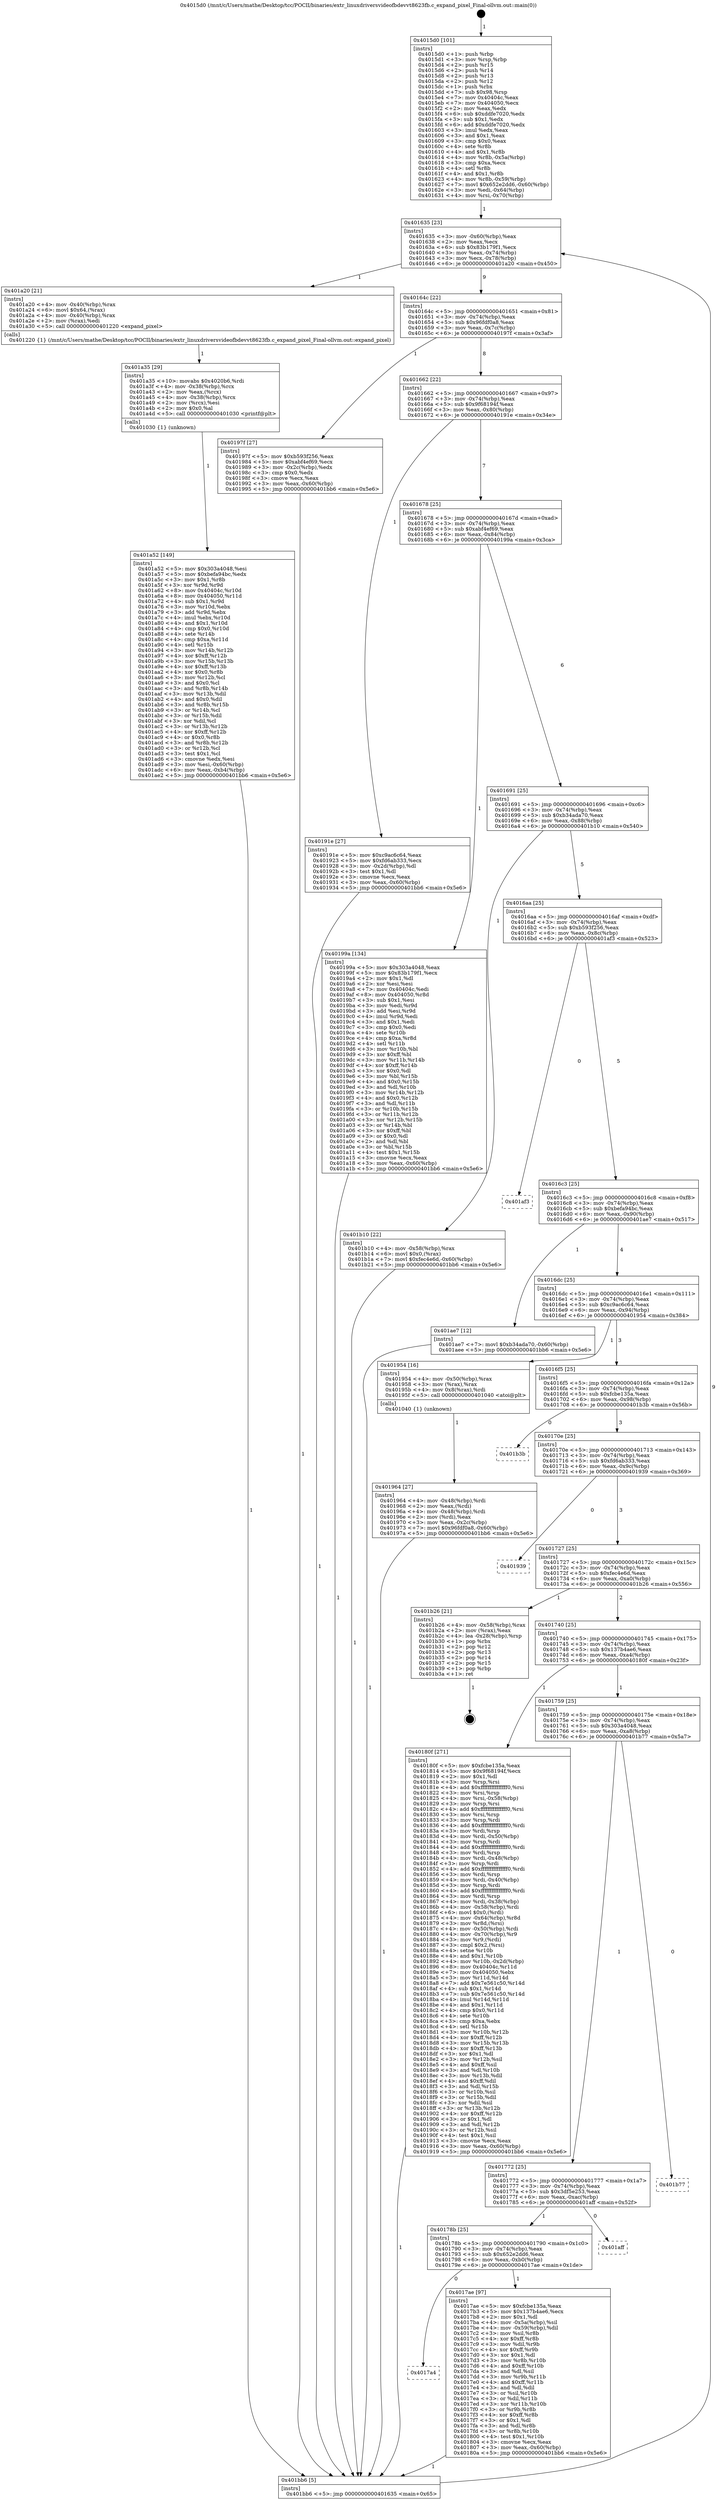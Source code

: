 digraph "0x4015d0" {
  label = "0x4015d0 (/mnt/c/Users/mathe/Desktop/tcc/POCII/binaries/extr_linuxdriversvideofbdevvt8623fb.c_expand_pixel_Final-ollvm.out::main(0))"
  labelloc = "t"
  node[shape=record]

  Entry [label="",width=0.3,height=0.3,shape=circle,fillcolor=black,style=filled]
  "0x401635" [label="{
     0x401635 [23]\l
     | [instrs]\l
     &nbsp;&nbsp;0x401635 \<+3\>: mov -0x60(%rbp),%eax\l
     &nbsp;&nbsp;0x401638 \<+2\>: mov %eax,%ecx\l
     &nbsp;&nbsp;0x40163a \<+6\>: sub $0x83b179f1,%ecx\l
     &nbsp;&nbsp;0x401640 \<+3\>: mov %eax,-0x74(%rbp)\l
     &nbsp;&nbsp;0x401643 \<+3\>: mov %ecx,-0x78(%rbp)\l
     &nbsp;&nbsp;0x401646 \<+6\>: je 0000000000401a20 \<main+0x450\>\l
  }"]
  "0x401a20" [label="{
     0x401a20 [21]\l
     | [instrs]\l
     &nbsp;&nbsp;0x401a20 \<+4\>: mov -0x40(%rbp),%rax\l
     &nbsp;&nbsp;0x401a24 \<+6\>: movl $0x64,(%rax)\l
     &nbsp;&nbsp;0x401a2a \<+4\>: mov -0x40(%rbp),%rax\l
     &nbsp;&nbsp;0x401a2e \<+2\>: mov (%rax),%edi\l
     &nbsp;&nbsp;0x401a30 \<+5\>: call 0000000000401220 \<expand_pixel\>\l
     | [calls]\l
     &nbsp;&nbsp;0x401220 \{1\} (/mnt/c/Users/mathe/Desktop/tcc/POCII/binaries/extr_linuxdriversvideofbdevvt8623fb.c_expand_pixel_Final-ollvm.out::expand_pixel)\l
  }"]
  "0x40164c" [label="{
     0x40164c [22]\l
     | [instrs]\l
     &nbsp;&nbsp;0x40164c \<+5\>: jmp 0000000000401651 \<main+0x81\>\l
     &nbsp;&nbsp;0x401651 \<+3\>: mov -0x74(%rbp),%eax\l
     &nbsp;&nbsp;0x401654 \<+5\>: sub $0x96fdf0a8,%eax\l
     &nbsp;&nbsp;0x401659 \<+3\>: mov %eax,-0x7c(%rbp)\l
     &nbsp;&nbsp;0x40165c \<+6\>: je 000000000040197f \<main+0x3af\>\l
  }"]
  Exit [label="",width=0.3,height=0.3,shape=circle,fillcolor=black,style=filled,peripheries=2]
  "0x40197f" [label="{
     0x40197f [27]\l
     | [instrs]\l
     &nbsp;&nbsp;0x40197f \<+5\>: mov $0xb593f256,%eax\l
     &nbsp;&nbsp;0x401984 \<+5\>: mov $0xabf4ef69,%ecx\l
     &nbsp;&nbsp;0x401989 \<+3\>: mov -0x2c(%rbp),%edx\l
     &nbsp;&nbsp;0x40198c \<+3\>: cmp $0x0,%edx\l
     &nbsp;&nbsp;0x40198f \<+3\>: cmove %ecx,%eax\l
     &nbsp;&nbsp;0x401992 \<+3\>: mov %eax,-0x60(%rbp)\l
     &nbsp;&nbsp;0x401995 \<+5\>: jmp 0000000000401bb6 \<main+0x5e6\>\l
  }"]
  "0x401662" [label="{
     0x401662 [22]\l
     | [instrs]\l
     &nbsp;&nbsp;0x401662 \<+5\>: jmp 0000000000401667 \<main+0x97\>\l
     &nbsp;&nbsp;0x401667 \<+3\>: mov -0x74(%rbp),%eax\l
     &nbsp;&nbsp;0x40166a \<+5\>: sub $0x9f68194f,%eax\l
     &nbsp;&nbsp;0x40166f \<+3\>: mov %eax,-0x80(%rbp)\l
     &nbsp;&nbsp;0x401672 \<+6\>: je 000000000040191e \<main+0x34e\>\l
  }"]
  "0x401a52" [label="{
     0x401a52 [149]\l
     | [instrs]\l
     &nbsp;&nbsp;0x401a52 \<+5\>: mov $0x303a4048,%esi\l
     &nbsp;&nbsp;0x401a57 \<+5\>: mov $0xbefa94bc,%edx\l
     &nbsp;&nbsp;0x401a5c \<+3\>: mov $0x1,%r8b\l
     &nbsp;&nbsp;0x401a5f \<+3\>: xor %r9d,%r9d\l
     &nbsp;&nbsp;0x401a62 \<+8\>: mov 0x40404c,%r10d\l
     &nbsp;&nbsp;0x401a6a \<+8\>: mov 0x404050,%r11d\l
     &nbsp;&nbsp;0x401a72 \<+4\>: sub $0x1,%r9d\l
     &nbsp;&nbsp;0x401a76 \<+3\>: mov %r10d,%ebx\l
     &nbsp;&nbsp;0x401a79 \<+3\>: add %r9d,%ebx\l
     &nbsp;&nbsp;0x401a7c \<+4\>: imul %ebx,%r10d\l
     &nbsp;&nbsp;0x401a80 \<+4\>: and $0x1,%r10d\l
     &nbsp;&nbsp;0x401a84 \<+4\>: cmp $0x0,%r10d\l
     &nbsp;&nbsp;0x401a88 \<+4\>: sete %r14b\l
     &nbsp;&nbsp;0x401a8c \<+4\>: cmp $0xa,%r11d\l
     &nbsp;&nbsp;0x401a90 \<+4\>: setl %r15b\l
     &nbsp;&nbsp;0x401a94 \<+3\>: mov %r14b,%r12b\l
     &nbsp;&nbsp;0x401a97 \<+4\>: xor $0xff,%r12b\l
     &nbsp;&nbsp;0x401a9b \<+3\>: mov %r15b,%r13b\l
     &nbsp;&nbsp;0x401a9e \<+4\>: xor $0xff,%r13b\l
     &nbsp;&nbsp;0x401aa2 \<+4\>: xor $0x0,%r8b\l
     &nbsp;&nbsp;0x401aa6 \<+3\>: mov %r12b,%cl\l
     &nbsp;&nbsp;0x401aa9 \<+3\>: and $0x0,%cl\l
     &nbsp;&nbsp;0x401aac \<+3\>: and %r8b,%r14b\l
     &nbsp;&nbsp;0x401aaf \<+3\>: mov %r13b,%dil\l
     &nbsp;&nbsp;0x401ab2 \<+4\>: and $0x0,%dil\l
     &nbsp;&nbsp;0x401ab6 \<+3\>: and %r8b,%r15b\l
     &nbsp;&nbsp;0x401ab9 \<+3\>: or %r14b,%cl\l
     &nbsp;&nbsp;0x401abc \<+3\>: or %r15b,%dil\l
     &nbsp;&nbsp;0x401abf \<+3\>: xor %dil,%cl\l
     &nbsp;&nbsp;0x401ac2 \<+3\>: or %r13b,%r12b\l
     &nbsp;&nbsp;0x401ac5 \<+4\>: xor $0xff,%r12b\l
     &nbsp;&nbsp;0x401ac9 \<+4\>: or $0x0,%r8b\l
     &nbsp;&nbsp;0x401acd \<+3\>: and %r8b,%r12b\l
     &nbsp;&nbsp;0x401ad0 \<+3\>: or %r12b,%cl\l
     &nbsp;&nbsp;0x401ad3 \<+3\>: test $0x1,%cl\l
     &nbsp;&nbsp;0x401ad6 \<+3\>: cmovne %edx,%esi\l
     &nbsp;&nbsp;0x401ad9 \<+3\>: mov %esi,-0x60(%rbp)\l
     &nbsp;&nbsp;0x401adc \<+6\>: mov %eax,-0xb4(%rbp)\l
     &nbsp;&nbsp;0x401ae2 \<+5\>: jmp 0000000000401bb6 \<main+0x5e6\>\l
  }"]
  "0x40191e" [label="{
     0x40191e [27]\l
     | [instrs]\l
     &nbsp;&nbsp;0x40191e \<+5\>: mov $0xc9ac6c64,%eax\l
     &nbsp;&nbsp;0x401923 \<+5\>: mov $0xfd6ab333,%ecx\l
     &nbsp;&nbsp;0x401928 \<+3\>: mov -0x2d(%rbp),%dl\l
     &nbsp;&nbsp;0x40192b \<+3\>: test $0x1,%dl\l
     &nbsp;&nbsp;0x40192e \<+3\>: cmovne %ecx,%eax\l
     &nbsp;&nbsp;0x401931 \<+3\>: mov %eax,-0x60(%rbp)\l
     &nbsp;&nbsp;0x401934 \<+5\>: jmp 0000000000401bb6 \<main+0x5e6\>\l
  }"]
  "0x401678" [label="{
     0x401678 [25]\l
     | [instrs]\l
     &nbsp;&nbsp;0x401678 \<+5\>: jmp 000000000040167d \<main+0xad\>\l
     &nbsp;&nbsp;0x40167d \<+3\>: mov -0x74(%rbp),%eax\l
     &nbsp;&nbsp;0x401680 \<+5\>: sub $0xabf4ef69,%eax\l
     &nbsp;&nbsp;0x401685 \<+6\>: mov %eax,-0x84(%rbp)\l
     &nbsp;&nbsp;0x40168b \<+6\>: je 000000000040199a \<main+0x3ca\>\l
  }"]
  "0x401a35" [label="{
     0x401a35 [29]\l
     | [instrs]\l
     &nbsp;&nbsp;0x401a35 \<+10\>: movabs $0x4020b6,%rdi\l
     &nbsp;&nbsp;0x401a3f \<+4\>: mov -0x38(%rbp),%rcx\l
     &nbsp;&nbsp;0x401a43 \<+2\>: mov %eax,(%rcx)\l
     &nbsp;&nbsp;0x401a45 \<+4\>: mov -0x38(%rbp),%rcx\l
     &nbsp;&nbsp;0x401a49 \<+2\>: mov (%rcx),%esi\l
     &nbsp;&nbsp;0x401a4b \<+2\>: mov $0x0,%al\l
     &nbsp;&nbsp;0x401a4d \<+5\>: call 0000000000401030 \<printf@plt\>\l
     | [calls]\l
     &nbsp;&nbsp;0x401030 \{1\} (unknown)\l
  }"]
  "0x40199a" [label="{
     0x40199a [134]\l
     | [instrs]\l
     &nbsp;&nbsp;0x40199a \<+5\>: mov $0x303a4048,%eax\l
     &nbsp;&nbsp;0x40199f \<+5\>: mov $0x83b179f1,%ecx\l
     &nbsp;&nbsp;0x4019a4 \<+2\>: mov $0x1,%dl\l
     &nbsp;&nbsp;0x4019a6 \<+2\>: xor %esi,%esi\l
     &nbsp;&nbsp;0x4019a8 \<+7\>: mov 0x40404c,%edi\l
     &nbsp;&nbsp;0x4019af \<+8\>: mov 0x404050,%r8d\l
     &nbsp;&nbsp;0x4019b7 \<+3\>: sub $0x1,%esi\l
     &nbsp;&nbsp;0x4019ba \<+3\>: mov %edi,%r9d\l
     &nbsp;&nbsp;0x4019bd \<+3\>: add %esi,%r9d\l
     &nbsp;&nbsp;0x4019c0 \<+4\>: imul %r9d,%edi\l
     &nbsp;&nbsp;0x4019c4 \<+3\>: and $0x1,%edi\l
     &nbsp;&nbsp;0x4019c7 \<+3\>: cmp $0x0,%edi\l
     &nbsp;&nbsp;0x4019ca \<+4\>: sete %r10b\l
     &nbsp;&nbsp;0x4019ce \<+4\>: cmp $0xa,%r8d\l
     &nbsp;&nbsp;0x4019d2 \<+4\>: setl %r11b\l
     &nbsp;&nbsp;0x4019d6 \<+3\>: mov %r10b,%bl\l
     &nbsp;&nbsp;0x4019d9 \<+3\>: xor $0xff,%bl\l
     &nbsp;&nbsp;0x4019dc \<+3\>: mov %r11b,%r14b\l
     &nbsp;&nbsp;0x4019df \<+4\>: xor $0xff,%r14b\l
     &nbsp;&nbsp;0x4019e3 \<+3\>: xor $0x0,%dl\l
     &nbsp;&nbsp;0x4019e6 \<+3\>: mov %bl,%r15b\l
     &nbsp;&nbsp;0x4019e9 \<+4\>: and $0x0,%r15b\l
     &nbsp;&nbsp;0x4019ed \<+3\>: and %dl,%r10b\l
     &nbsp;&nbsp;0x4019f0 \<+3\>: mov %r14b,%r12b\l
     &nbsp;&nbsp;0x4019f3 \<+4\>: and $0x0,%r12b\l
     &nbsp;&nbsp;0x4019f7 \<+3\>: and %dl,%r11b\l
     &nbsp;&nbsp;0x4019fa \<+3\>: or %r10b,%r15b\l
     &nbsp;&nbsp;0x4019fd \<+3\>: or %r11b,%r12b\l
     &nbsp;&nbsp;0x401a00 \<+3\>: xor %r12b,%r15b\l
     &nbsp;&nbsp;0x401a03 \<+3\>: or %r14b,%bl\l
     &nbsp;&nbsp;0x401a06 \<+3\>: xor $0xff,%bl\l
     &nbsp;&nbsp;0x401a09 \<+3\>: or $0x0,%dl\l
     &nbsp;&nbsp;0x401a0c \<+2\>: and %dl,%bl\l
     &nbsp;&nbsp;0x401a0e \<+3\>: or %bl,%r15b\l
     &nbsp;&nbsp;0x401a11 \<+4\>: test $0x1,%r15b\l
     &nbsp;&nbsp;0x401a15 \<+3\>: cmovne %ecx,%eax\l
     &nbsp;&nbsp;0x401a18 \<+3\>: mov %eax,-0x60(%rbp)\l
     &nbsp;&nbsp;0x401a1b \<+5\>: jmp 0000000000401bb6 \<main+0x5e6\>\l
  }"]
  "0x401691" [label="{
     0x401691 [25]\l
     | [instrs]\l
     &nbsp;&nbsp;0x401691 \<+5\>: jmp 0000000000401696 \<main+0xc6\>\l
     &nbsp;&nbsp;0x401696 \<+3\>: mov -0x74(%rbp),%eax\l
     &nbsp;&nbsp;0x401699 \<+5\>: sub $0xb34ada70,%eax\l
     &nbsp;&nbsp;0x40169e \<+6\>: mov %eax,-0x88(%rbp)\l
     &nbsp;&nbsp;0x4016a4 \<+6\>: je 0000000000401b10 \<main+0x540\>\l
  }"]
  "0x401964" [label="{
     0x401964 [27]\l
     | [instrs]\l
     &nbsp;&nbsp;0x401964 \<+4\>: mov -0x48(%rbp),%rdi\l
     &nbsp;&nbsp;0x401968 \<+2\>: mov %eax,(%rdi)\l
     &nbsp;&nbsp;0x40196a \<+4\>: mov -0x48(%rbp),%rdi\l
     &nbsp;&nbsp;0x40196e \<+2\>: mov (%rdi),%eax\l
     &nbsp;&nbsp;0x401970 \<+3\>: mov %eax,-0x2c(%rbp)\l
     &nbsp;&nbsp;0x401973 \<+7\>: movl $0x96fdf0a8,-0x60(%rbp)\l
     &nbsp;&nbsp;0x40197a \<+5\>: jmp 0000000000401bb6 \<main+0x5e6\>\l
  }"]
  "0x401b10" [label="{
     0x401b10 [22]\l
     | [instrs]\l
     &nbsp;&nbsp;0x401b10 \<+4\>: mov -0x58(%rbp),%rax\l
     &nbsp;&nbsp;0x401b14 \<+6\>: movl $0x0,(%rax)\l
     &nbsp;&nbsp;0x401b1a \<+7\>: movl $0xfec4e6d,-0x60(%rbp)\l
     &nbsp;&nbsp;0x401b21 \<+5\>: jmp 0000000000401bb6 \<main+0x5e6\>\l
  }"]
  "0x4016aa" [label="{
     0x4016aa [25]\l
     | [instrs]\l
     &nbsp;&nbsp;0x4016aa \<+5\>: jmp 00000000004016af \<main+0xdf\>\l
     &nbsp;&nbsp;0x4016af \<+3\>: mov -0x74(%rbp),%eax\l
     &nbsp;&nbsp;0x4016b2 \<+5\>: sub $0xb593f256,%eax\l
     &nbsp;&nbsp;0x4016b7 \<+6\>: mov %eax,-0x8c(%rbp)\l
     &nbsp;&nbsp;0x4016bd \<+6\>: je 0000000000401af3 \<main+0x523\>\l
  }"]
  "0x4015d0" [label="{
     0x4015d0 [101]\l
     | [instrs]\l
     &nbsp;&nbsp;0x4015d0 \<+1\>: push %rbp\l
     &nbsp;&nbsp;0x4015d1 \<+3\>: mov %rsp,%rbp\l
     &nbsp;&nbsp;0x4015d4 \<+2\>: push %r15\l
     &nbsp;&nbsp;0x4015d6 \<+2\>: push %r14\l
     &nbsp;&nbsp;0x4015d8 \<+2\>: push %r13\l
     &nbsp;&nbsp;0x4015da \<+2\>: push %r12\l
     &nbsp;&nbsp;0x4015dc \<+1\>: push %rbx\l
     &nbsp;&nbsp;0x4015dd \<+7\>: sub $0x98,%rsp\l
     &nbsp;&nbsp;0x4015e4 \<+7\>: mov 0x40404c,%eax\l
     &nbsp;&nbsp;0x4015eb \<+7\>: mov 0x404050,%ecx\l
     &nbsp;&nbsp;0x4015f2 \<+2\>: mov %eax,%edx\l
     &nbsp;&nbsp;0x4015f4 \<+6\>: sub $0xddfe7020,%edx\l
     &nbsp;&nbsp;0x4015fa \<+3\>: sub $0x1,%edx\l
     &nbsp;&nbsp;0x4015fd \<+6\>: add $0xddfe7020,%edx\l
     &nbsp;&nbsp;0x401603 \<+3\>: imul %edx,%eax\l
     &nbsp;&nbsp;0x401606 \<+3\>: and $0x1,%eax\l
     &nbsp;&nbsp;0x401609 \<+3\>: cmp $0x0,%eax\l
     &nbsp;&nbsp;0x40160c \<+4\>: sete %r8b\l
     &nbsp;&nbsp;0x401610 \<+4\>: and $0x1,%r8b\l
     &nbsp;&nbsp;0x401614 \<+4\>: mov %r8b,-0x5a(%rbp)\l
     &nbsp;&nbsp;0x401618 \<+3\>: cmp $0xa,%ecx\l
     &nbsp;&nbsp;0x40161b \<+4\>: setl %r8b\l
     &nbsp;&nbsp;0x40161f \<+4\>: and $0x1,%r8b\l
     &nbsp;&nbsp;0x401623 \<+4\>: mov %r8b,-0x59(%rbp)\l
     &nbsp;&nbsp;0x401627 \<+7\>: movl $0x652e2dd6,-0x60(%rbp)\l
     &nbsp;&nbsp;0x40162e \<+3\>: mov %edi,-0x64(%rbp)\l
     &nbsp;&nbsp;0x401631 \<+4\>: mov %rsi,-0x70(%rbp)\l
  }"]
  "0x401af3" [label="{
     0x401af3\l
  }", style=dashed]
  "0x4016c3" [label="{
     0x4016c3 [25]\l
     | [instrs]\l
     &nbsp;&nbsp;0x4016c3 \<+5\>: jmp 00000000004016c8 \<main+0xf8\>\l
     &nbsp;&nbsp;0x4016c8 \<+3\>: mov -0x74(%rbp),%eax\l
     &nbsp;&nbsp;0x4016cb \<+5\>: sub $0xbefa94bc,%eax\l
     &nbsp;&nbsp;0x4016d0 \<+6\>: mov %eax,-0x90(%rbp)\l
     &nbsp;&nbsp;0x4016d6 \<+6\>: je 0000000000401ae7 \<main+0x517\>\l
  }"]
  "0x401bb6" [label="{
     0x401bb6 [5]\l
     | [instrs]\l
     &nbsp;&nbsp;0x401bb6 \<+5\>: jmp 0000000000401635 \<main+0x65\>\l
  }"]
  "0x401ae7" [label="{
     0x401ae7 [12]\l
     | [instrs]\l
     &nbsp;&nbsp;0x401ae7 \<+7\>: movl $0xb34ada70,-0x60(%rbp)\l
     &nbsp;&nbsp;0x401aee \<+5\>: jmp 0000000000401bb6 \<main+0x5e6\>\l
  }"]
  "0x4016dc" [label="{
     0x4016dc [25]\l
     | [instrs]\l
     &nbsp;&nbsp;0x4016dc \<+5\>: jmp 00000000004016e1 \<main+0x111\>\l
     &nbsp;&nbsp;0x4016e1 \<+3\>: mov -0x74(%rbp),%eax\l
     &nbsp;&nbsp;0x4016e4 \<+5\>: sub $0xc9ac6c64,%eax\l
     &nbsp;&nbsp;0x4016e9 \<+6\>: mov %eax,-0x94(%rbp)\l
     &nbsp;&nbsp;0x4016ef \<+6\>: je 0000000000401954 \<main+0x384\>\l
  }"]
  "0x4017a4" [label="{
     0x4017a4\l
  }", style=dashed]
  "0x401954" [label="{
     0x401954 [16]\l
     | [instrs]\l
     &nbsp;&nbsp;0x401954 \<+4\>: mov -0x50(%rbp),%rax\l
     &nbsp;&nbsp;0x401958 \<+3\>: mov (%rax),%rax\l
     &nbsp;&nbsp;0x40195b \<+4\>: mov 0x8(%rax),%rdi\l
     &nbsp;&nbsp;0x40195f \<+5\>: call 0000000000401040 \<atoi@plt\>\l
     | [calls]\l
     &nbsp;&nbsp;0x401040 \{1\} (unknown)\l
  }"]
  "0x4016f5" [label="{
     0x4016f5 [25]\l
     | [instrs]\l
     &nbsp;&nbsp;0x4016f5 \<+5\>: jmp 00000000004016fa \<main+0x12a\>\l
     &nbsp;&nbsp;0x4016fa \<+3\>: mov -0x74(%rbp),%eax\l
     &nbsp;&nbsp;0x4016fd \<+5\>: sub $0xfcbe135a,%eax\l
     &nbsp;&nbsp;0x401702 \<+6\>: mov %eax,-0x98(%rbp)\l
     &nbsp;&nbsp;0x401708 \<+6\>: je 0000000000401b3b \<main+0x56b\>\l
  }"]
  "0x4017ae" [label="{
     0x4017ae [97]\l
     | [instrs]\l
     &nbsp;&nbsp;0x4017ae \<+5\>: mov $0xfcbe135a,%eax\l
     &nbsp;&nbsp;0x4017b3 \<+5\>: mov $0x137b4ae6,%ecx\l
     &nbsp;&nbsp;0x4017b8 \<+2\>: mov $0x1,%dl\l
     &nbsp;&nbsp;0x4017ba \<+4\>: mov -0x5a(%rbp),%sil\l
     &nbsp;&nbsp;0x4017be \<+4\>: mov -0x59(%rbp),%dil\l
     &nbsp;&nbsp;0x4017c2 \<+3\>: mov %sil,%r8b\l
     &nbsp;&nbsp;0x4017c5 \<+4\>: xor $0xff,%r8b\l
     &nbsp;&nbsp;0x4017c9 \<+3\>: mov %dil,%r9b\l
     &nbsp;&nbsp;0x4017cc \<+4\>: xor $0xff,%r9b\l
     &nbsp;&nbsp;0x4017d0 \<+3\>: xor $0x1,%dl\l
     &nbsp;&nbsp;0x4017d3 \<+3\>: mov %r8b,%r10b\l
     &nbsp;&nbsp;0x4017d6 \<+4\>: and $0xff,%r10b\l
     &nbsp;&nbsp;0x4017da \<+3\>: and %dl,%sil\l
     &nbsp;&nbsp;0x4017dd \<+3\>: mov %r9b,%r11b\l
     &nbsp;&nbsp;0x4017e0 \<+4\>: and $0xff,%r11b\l
     &nbsp;&nbsp;0x4017e4 \<+3\>: and %dl,%dil\l
     &nbsp;&nbsp;0x4017e7 \<+3\>: or %sil,%r10b\l
     &nbsp;&nbsp;0x4017ea \<+3\>: or %dil,%r11b\l
     &nbsp;&nbsp;0x4017ed \<+3\>: xor %r11b,%r10b\l
     &nbsp;&nbsp;0x4017f0 \<+3\>: or %r9b,%r8b\l
     &nbsp;&nbsp;0x4017f3 \<+4\>: xor $0xff,%r8b\l
     &nbsp;&nbsp;0x4017f7 \<+3\>: or $0x1,%dl\l
     &nbsp;&nbsp;0x4017fa \<+3\>: and %dl,%r8b\l
     &nbsp;&nbsp;0x4017fd \<+3\>: or %r8b,%r10b\l
     &nbsp;&nbsp;0x401800 \<+4\>: test $0x1,%r10b\l
     &nbsp;&nbsp;0x401804 \<+3\>: cmovne %ecx,%eax\l
     &nbsp;&nbsp;0x401807 \<+3\>: mov %eax,-0x60(%rbp)\l
     &nbsp;&nbsp;0x40180a \<+5\>: jmp 0000000000401bb6 \<main+0x5e6\>\l
  }"]
  "0x401b3b" [label="{
     0x401b3b\l
  }", style=dashed]
  "0x40170e" [label="{
     0x40170e [25]\l
     | [instrs]\l
     &nbsp;&nbsp;0x40170e \<+5\>: jmp 0000000000401713 \<main+0x143\>\l
     &nbsp;&nbsp;0x401713 \<+3\>: mov -0x74(%rbp),%eax\l
     &nbsp;&nbsp;0x401716 \<+5\>: sub $0xfd6ab333,%eax\l
     &nbsp;&nbsp;0x40171b \<+6\>: mov %eax,-0x9c(%rbp)\l
     &nbsp;&nbsp;0x401721 \<+6\>: je 0000000000401939 \<main+0x369\>\l
  }"]
  "0x40178b" [label="{
     0x40178b [25]\l
     | [instrs]\l
     &nbsp;&nbsp;0x40178b \<+5\>: jmp 0000000000401790 \<main+0x1c0\>\l
     &nbsp;&nbsp;0x401790 \<+3\>: mov -0x74(%rbp),%eax\l
     &nbsp;&nbsp;0x401793 \<+5\>: sub $0x652e2dd6,%eax\l
     &nbsp;&nbsp;0x401798 \<+6\>: mov %eax,-0xb0(%rbp)\l
     &nbsp;&nbsp;0x40179e \<+6\>: je 00000000004017ae \<main+0x1de\>\l
  }"]
  "0x401939" [label="{
     0x401939\l
  }", style=dashed]
  "0x401727" [label="{
     0x401727 [25]\l
     | [instrs]\l
     &nbsp;&nbsp;0x401727 \<+5\>: jmp 000000000040172c \<main+0x15c\>\l
     &nbsp;&nbsp;0x40172c \<+3\>: mov -0x74(%rbp),%eax\l
     &nbsp;&nbsp;0x40172f \<+5\>: sub $0xfec4e6d,%eax\l
     &nbsp;&nbsp;0x401734 \<+6\>: mov %eax,-0xa0(%rbp)\l
     &nbsp;&nbsp;0x40173a \<+6\>: je 0000000000401b26 \<main+0x556\>\l
  }"]
  "0x401aff" [label="{
     0x401aff\l
  }", style=dashed]
  "0x401b26" [label="{
     0x401b26 [21]\l
     | [instrs]\l
     &nbsp;&nbsp;0x401b26 \<+4\>: mov -0x58(%rbp),%rax\l
     &nbsp;&nbsp;0x401b2a \<+2\>: mov (%rax),%eax\l
     &nbsp;&nbsp;0x401b2c \<+4\>: lea -0x28(%rbp),%rsp\l
     &nbsp;&nbsp;0x401b30 \<+1\>: pop %rbx\l
     &nbsp;&nbsp;0x401b31 \<+2\>: pop %r12\l
     &nbsp;&nbsp;0x401b33 \<+2\>: pop %r13\l
     &nbsp;&nbsp;0x401b35 \<+2\>: pop %r14\l
     &nbsp;&nbsp;0x401b37 \<+2\>: pop %r15\l
     &nbsp;&nbsp;0x401b39 \<+1\>: pop %rbp\l
     &nbsp;&nbsp;0x401b3a \<+1\>: ret\l
  }"]
  "0x401740" [label="{
     0x401740 [25]\l
     | [instrs]\l
     &nbsp;&nbsp;0x401740 \<+5\>: jmp 0000000000401745 \<main+0x175\>\l
     &nbsp;&nbsp;0x401745 \<+3\>: mov -0x74(%rbp),%eax\l
     &nbsp;&nbsp;0x401748 \<+5\>: sub $0x137b4ae6,%eax\l
     &nbsp;&nbsp;0x40174d \<+6\>: mov %eax,-0xa4(%rbp)\l
     &nbsp;&nbsp;0x401753 \<+6\>: je 000000000040180f \<main+0x23f\>\l
  }"]
  "0x401772" [label="{
     0x401772 [25]\l
     | [instrs]\l
     &nbsp;&nbsp;0x401772 \<+5\>: jmp 0000000000401777 \<main+0x1a7\>\l
     &nbsp;&nbsp;0x401777 \<+3\>: mov -0x74(%rbp),%eax\l
     &nbsp;&nbsp;0x40177a \<+5\>: sub $0x3df5e253,%eax\l
     &nbsp;&nbsp;0x40177f \<+6\>: mov %eax,-0xac(%rbp)\l
     &nbsp;&nbsp;0x401785 \<+6\>: je 0000000000401aff \<main+0x52f\>\l
  }"]
  "0x40180f" [label="{
     0x40180f [271]\l
     | [instrs]\l
     &nbsp;&nbsp;0x40180f \<+5\>: mov $0xfcbe135a,%eax\l
     &nbsp;&nbsp;0x401814 \<+5\>: mov $0x9f68194f,%ecx\l
     &nbsp;&nbsp;0x401819 \<+2\>: mov $0x1,%dl\l
     &nbsp;&nbsp;0x40181b \<+3\>: mov %rsp,%rsi\l
     &nbsp;&nbsp;0x40181e \<+4\>: add $0xfffffffffffffff0,%rsi\l
     &nbsp;&nbsp;0x401822 \<+3\>: mov %rsi,%rsp\l
     &nbsp;&nbsp;0x401825 \<+4\>: mov %rsi,-0x58(%rbp)\l
     &nbsp;&nbsp;0x401829 \<+3\>: mov %rsp,%rsi\l
     &nbsp;&nbsp;0x40182c \<+4\>: add $0xfffffffffffffff0,%rsi\l
     &nbsp;&nbsp;0x401830 \<+3\>: mov %rsi,%rsp\l
     &nbsp;&nbsp;0x401833 \<+3\>: mov %rsp,%rdi\l
     &nbsp;&nbsp;0x401836 \<+4\>: add $0xfffffffffffffff0,%rdi\l
     &nbsp;&nbsp;0x40183a \<+3\>: mov %rdi,%rsp\l
     &nbsp;&nbsp;0x40183d \<+4\>: mov %rdi,-0x50(%rbp)\l
     &nbsp;&nbsp;0x401841 \<+3\>: mov %rsp,%rdi\l
     &nbsp;&nbsp;0x401844 \<+4\>: add $0xfffffffffffffff0,%rdi\l
     &nbsp;&nbsp;0x401848 \<+3\>: mov %rdi,%rsp\l
     &nbsp;&nbsp;0x40184b \<+4\>: mov %rdi,-0x48(%rbp)\l
     &nbsp;&nbsp;0x40184f \<+3\>: mov %rsp,%rdi\l
     &nbsp;&nbsp;0x401852 \<+4\>: add $0xfffffffffffffff0,%rdi\l
     &nbsp;&nbsp;0x401856 \<+3\>: mov %rdi,%rsp\l
     &nbsp;&nbsp;0x401859 \<+4\>: mov %rdi,-0x40(%rbp)\l
     &nbsp;&nbsp;0x40185d \<+3\>: mov %rsp,%rdi\l
     &nbsp;&nbsp;0x401860 \<+4\>: add $0xfffffffffffffff0,%rdi\l
     &nbsp;&nbsp;0x401864 \<+3\>: mov %rdi,%rsp\l
     &nbsp;&nbsp;0x401867 \<+4\>: mov %rdi,-0x38(%rbp)\l
     &nbsp;&nbsp;0x40186b \<+4\>: mov -0x58(%rbp),%rdi\l
     &nbsp;&nbsp;0x40186f \<+6\>: movl $0x0,(%rdi)\l
     &nbsp;&nbsp;0x401875 \<+4\>: mov -0x64(%rbp),%r8d\l
     &nbsp;&nbsp;0x401879 \<+3\>: mov %r8d,(%rsi)\l
     &nbsp;&nbsp;0x40187c \<+4\>: mov -0x50(%rbp),%rdi\l
     &nbsp;&nbsp;0x401880 \<+4\>: mov -0x70(%rbp),%r9\l
     &nbsp;&nbsp;0x401884 \<+3\>: mov %r9,(%rdi)\l
     &nbsp;&nbsp;0x401887 \<+3\>: cmpl $0x2,(%rsi)\l
     &nbsp;&nbsp;0x40188a \<+4\>: setne %r10b\l
     &nbsp;&nbsp;0x40188e \<+4\>: and $0x1,%r10b\l
     &nbsp;&nbsp;0x401892 \<+4\>: mov %r10b,-0x2d(%rbp)\l
     &nbsp;&nbsp;0x401896 \<+8\>: mov 0x40404c,%r11d\l
     &nbsp;&nbsp;0x40189e \<+7\>: mov 0x404050,%ebx\l
     &nbsp;&nbsp;0x4018a5 \<+3\>: mov %r11d,%r14d\l
     &nbsp;&nbsp;0x4018a8 \<+7\>: add $0x7e561c50,%r14d\l
     &nbsp;&nbsp;0x4018af \<+4\>: sub $0x1,%r14d\l
     &nbsp;&nbsp;0x4018b3 \<+7\>: sub $0x7e561c50,%r14d\l
     &nbsp;&nbsp;0x4018ba \<+4\>: imul %r14d,%r11d\l
     &nbsp;&nbsp;0x4018be \<+4\>: and $0x1,%r11d\l
     &nbsp;&nbsp;0x4018c2 \<+4\>: cmp $0x0,%r11d\l
     &nbsp;&nbsp;0x4018c6 \<+4\>: sete %r10b\l
     &nbsp;&nbsp;0x4018ca \<+3\>: cmp $0xa,%ebx\l
     &nbsp;&nbsp;0x4018cd \<+4\>: setl %r15b\l
     &nbsp;&nbsp;0x4018d1 \<+3\>: mov %r10b,%r12b\l
     &nbsp;&nbsp;0x4018d4 \<+4\>: xor $0xff,%r12b\l
     &nbsp;&nbsp;0x4018d8 \<+3\>: mov %r15b,%r13b\l
     &nbsp;&nbsp;0x4018db \<+4\>: xor $0xff,%r13b\l
     &nbsp;&nbsp;0x4018df \<+3\>: xor $0x1,%dl\l
     &nbsp;&nbsp;0x4018e2 \<+3\>: mov %r12b,%sil\l
     &nbsp;&nbsp;0x4018e5 \<+4\>: and $0xff,%sil\l
     &nbsp;&nbsp;0x4018e9 \<+3\>: and %dl,%r10b\l
     &nbsp;&nbsp;0x4018ec \<+3\>: mov %r13b,%dil\l
     &nbsp;&nbsp;0x4018ef \<+4\>: and $0xff,%dil\l
     &nbsp;&nbsp;0x4018f3 \<+3\>: and %dl,%r15b\l
     &nbsp;&nbsp;0x4018f6 \<+3\>: or %r10b,%sil\l
     &nbsp;&nbsp;0x4018f9 \<+3\>: or %r15b,%dil\l
     &nbsp;&nbsp;0x4018fc \<+3\>: xor %dil,%sil\l
     &nbsp;&nbsp;0x4018ff \<+3\>: or %r13b,%r12b\l
     &nbsp;&nbsp;0x401902 \<+4\>: xor $0xff,%r12b\l
     &nbsp;&nbsp;0x401906 \<+3\>: or $0x1,%dl\l
     &nbsp;&nbsp;0x401909 \<+3\>: and %dl,%r12b\l
     &nbsp;&nbsp;0x40190c \<+3\>: or %r12b,%sil\l
     &nbsp;&nbsp;0x40190f \<+4\>: test $0x1,%sil\l
     &nbsp;&nbsp;0x401913 \<+3\>: cmovne %ecx,%eax\l
     &nbsp;&nbsp;0x401916 \<+3\>: mov %eax,-0x60(%rbp)\l
     &nbsp;&nbsp;0x401919 \<+5\>: jmp 0000000000401bb6 \<main+0x5e6\>\l
  }"]
  "0x401759" [label="{
     0x401759 [25]\l
     | [instrs]\l
     &nbsp;&nbsp;0x401759 \<+5\>: jmp 000000000040175e \<main+0x18e\>\l
     &nbsp;&nbsp;0x40175e \<+3\>: mov -0x74(%rbp),%eax\l
     &nbsp;&nbsp;0x401761 \<+5\>: sub $0x303a4048,%eax\l
     &nbsp;&nbsp;0x401766 \<+6\>: mov %eax,-0xa8(%rbp)\l
     &nbsp;&nbsp;0x40176c \<+6\>: je 0000000000401b77 \<main+0x5a7\>\l
  }"]
  "0x401b77" [label="{
     0x401b77\l
  }", style=dashed]
  Entry -> "0x4015d0" [label=" 1"]
  "0x401635" -> "0x401a20" [label=" 1"]
  "0x401635" -> "0x40164c" [label=" 9"]
  "0x401b26" -> Exit [label=" 1"]
  "0x40164c" -> "0x40197f" [label=" 1"]
  "0x40164c" -> "0x401662" [label=" 8"]
  "0x401b10" -> "0x401bb6" [label=" 1"]
  "0x401662" -> "0x40191e" [label=" 1"]
  "0x401662" -> "0x401678" [label=" 7"]
  "0x401ae7" -> "0x401bb6" [label=" 1"]
  "0x401678" -> "0x40199a" [label=" 1"]
  "0x401678" -> "0x401691" [label=" 6"]
  "0x401a52" -> "0x401bb6" [label=" 1"]
  "0x401691" -> "0x401b10" [label=" 1"]
  "0x401691" -> "0x4016aa" [label=" 5"]
  "0x401a35" -> "0x401a52" [label=" 1"]
  "0x4016aa" -> "0x401af3" [label=" 0"]
  "0x4016aa" -> "0x4016c3" [label=" 5"]
  "0x40199a" -> "0x401bb6" [label=" 1"]
  "0x4016c3" -> "0x401ae7" [label=" 1"]
  "0x4016c3" -> "0x4016dc" [label=" 4"]
  "0x40197f" -> "0x401bb6" [label=" 1"]
  "0x4016dc" -> "0x401954" [label=" 1"]
  "0x4016dc" -> "0x4016f5" [label=" 3"]
  "0x401964" -> "0x401bb6" [label=" 1"]
  "0x4016f5" -> "0x401b3b" [label=" 0"]
  "0x4016f5" -> "0x40170e" [label=" 3"]
  "0x401954" -> "0x401964" [label=" 1"]
  "0x40170e" -> "0x401939" [label=" 0"]
  "0x40170e" -> "0x401727" [label=" 3"]
  "0x40180f" -> "0x401bb6" [label=" 1"]
  "0x401727" -> "0x401b26" [label=" 1"]
  "0x401727" -> "0x401740" [label=" 2"]
  "0x401a20" -> "0x401a35" [label=" 1"]
  "0x401740" -> "0x40180f" [label=" 1"]
  "0x401740" -> "0x401759" [label=" 1"]
  "0x4015d0" -> "0x401635" [label=" 1"]
  "0x401759" -> "0x401b77" [label=" 0"]
  "0x401759" -> "0x401772" [label=" 1"]
  "0x401bb6" -> "0x401635" [label=" 9"]
  "0x401772" -> "0x401aff" [label=" 0"]
  "0x401772" -> "0x40178b" [label=" 1"]
  "0x40191e" -> "0x401bb6" [label=" 1"]
  "0x40178b" -> "0x4017ae" [label=" 1"]
  "0x40178b" -> "0x4017a4" [label=" 0"]
  "0x4017ae" -> "0x401bb6" [label=" 1"]
}
